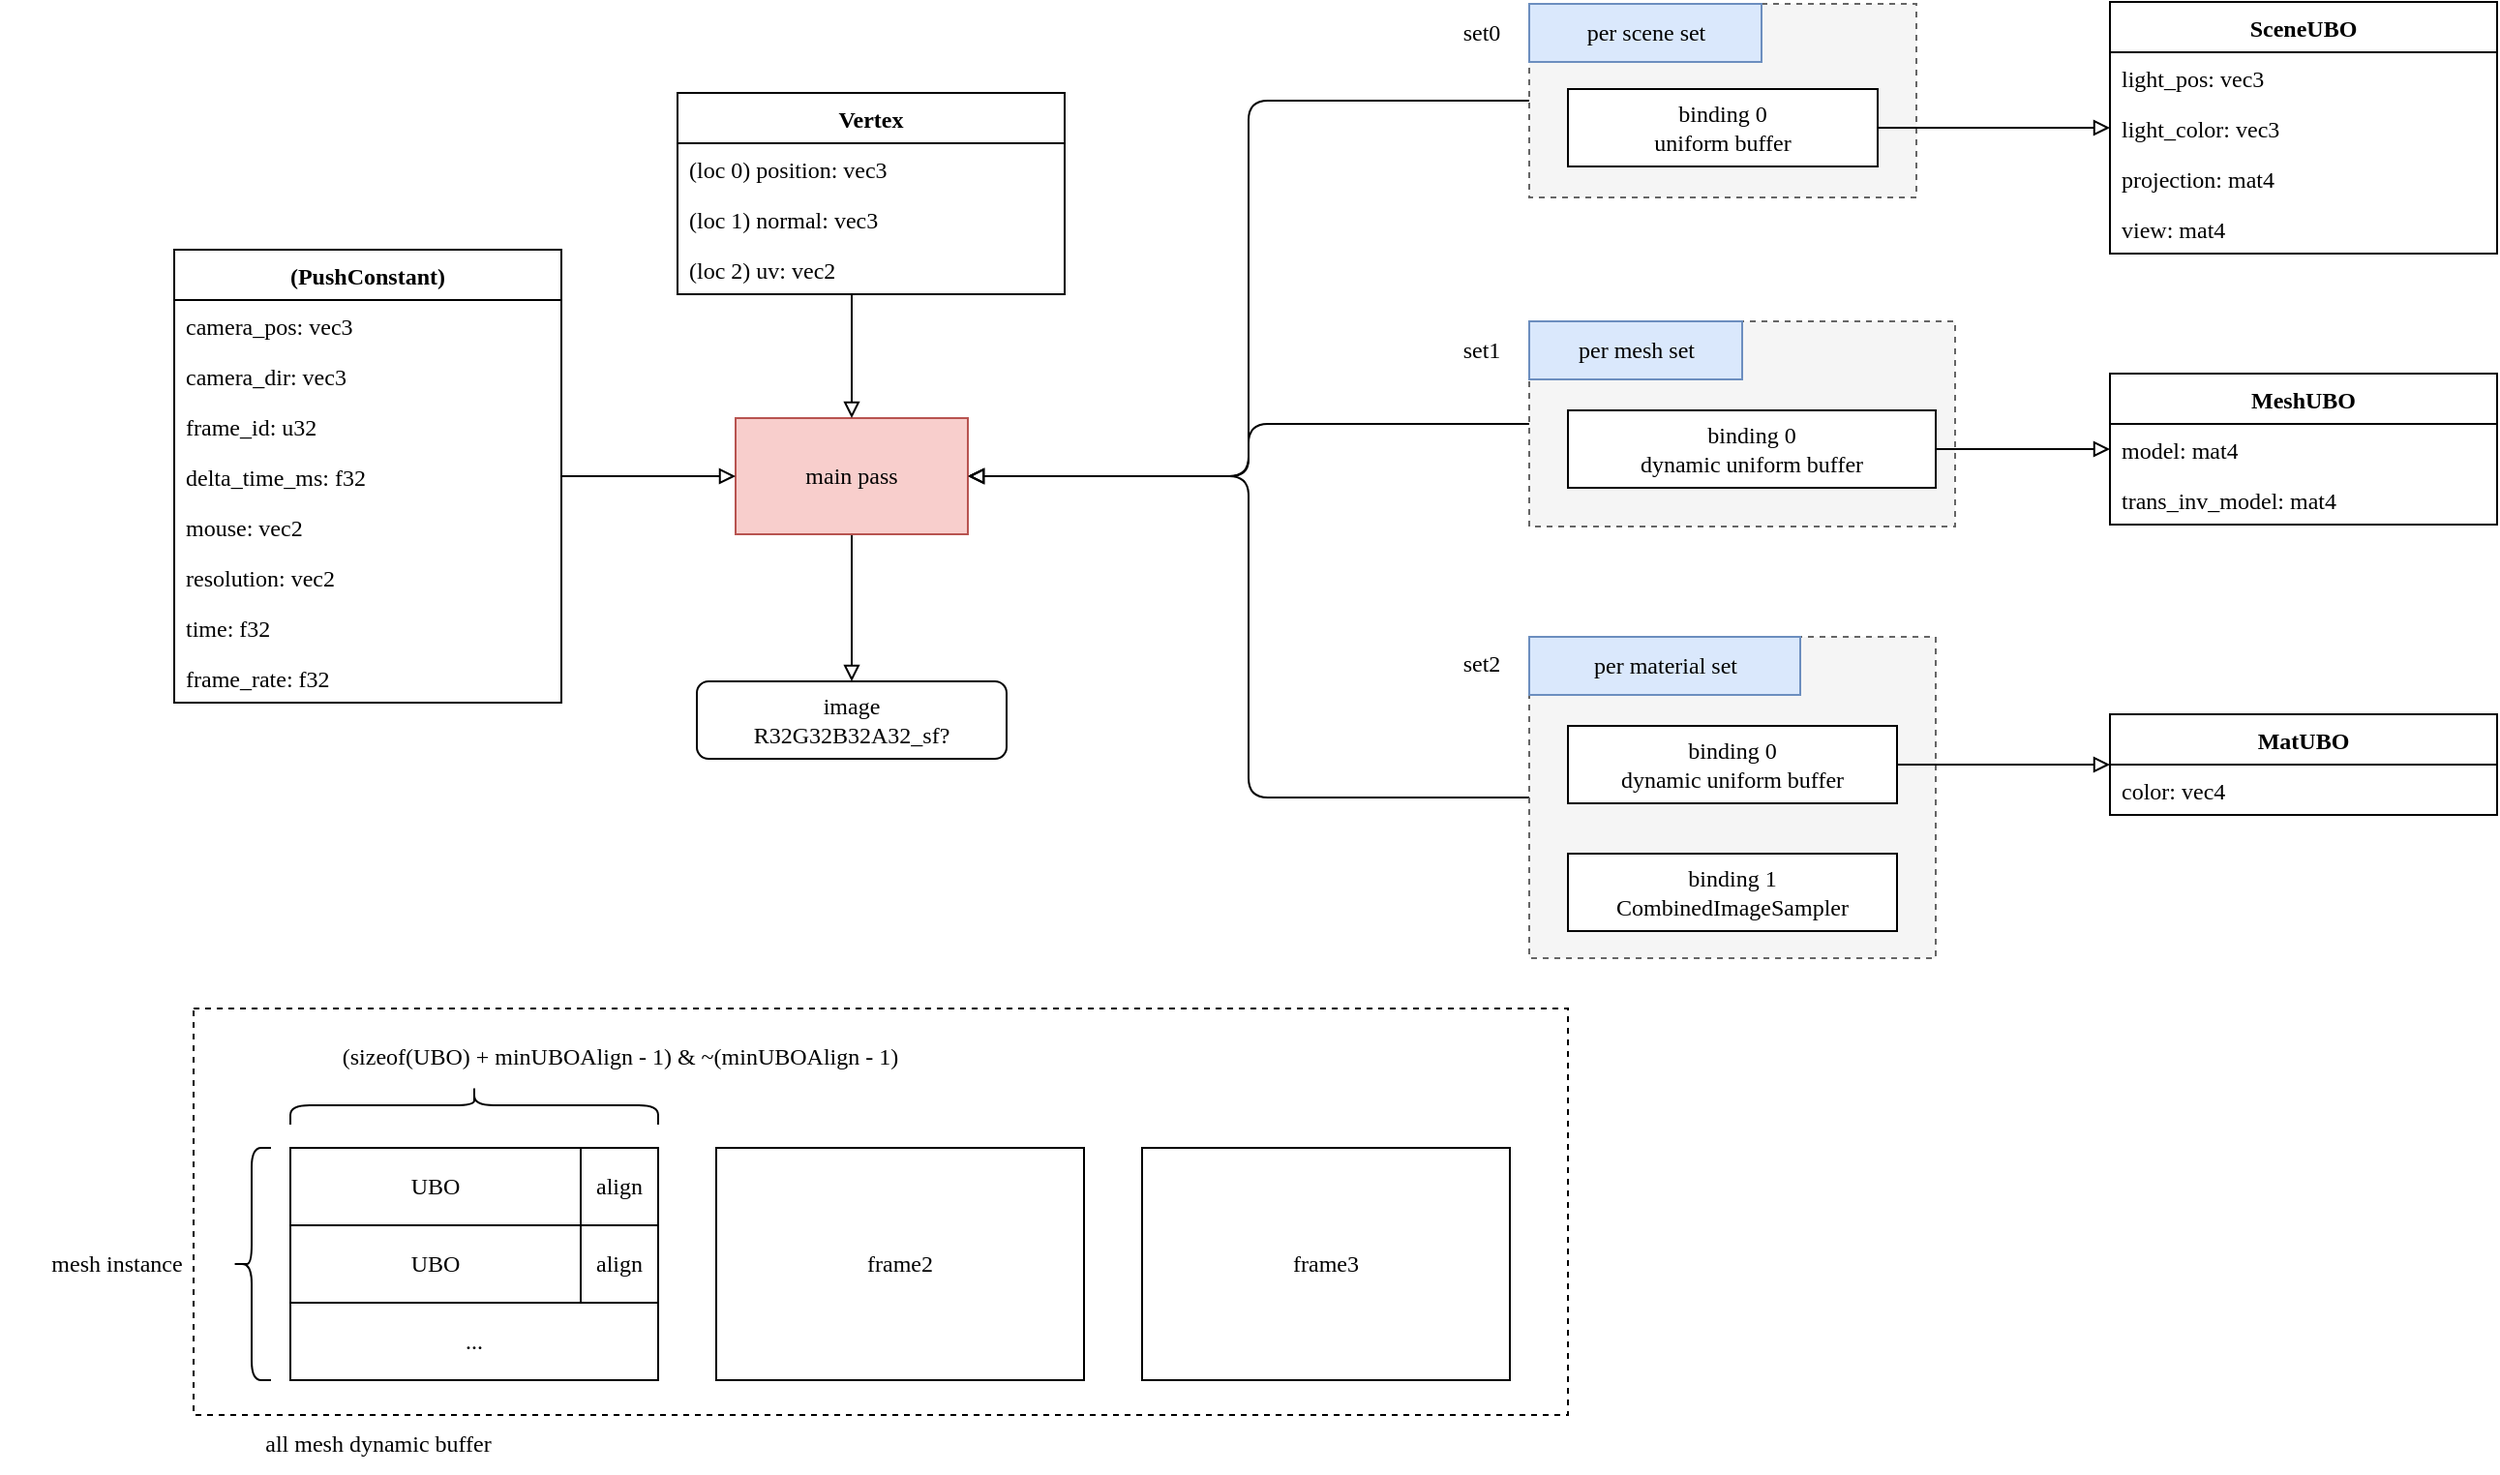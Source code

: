 <mxfile version="22.1.22" type="embed">
  <diagram id="23iRSUPoRavnBvh4doch" name="Page-1">
    <mxGraphModel dx="1162" dy="748" grid="1" gridSize="10" guides="1" tooltips="1" connect="1" arrows="1" fold="1" page="1" pageScale="1" pageWidth="1169" pageHeight="827" math="0" shadow="0">
      <root>
        <mxCell id="0" />
        <mxCell id="1" parent="0" />
        <mxCell id="88" value="" style="rounded=0;whiteSpace=wrap;html=1;dashed=1;fontFamily=Lucida Console;" parent="1" vertex="1">
          <mxGeometry x="110" y="560" width="710" height="210" as="geometry" />
        </mxCell>
        <mxCell id="50" style="edgeStyle=elbowEdgeStyle;rounded=1;orthogonalLoop=1;jettySize=auto;html=1;curved=0;endArrow=block;endFill=0;fontFamily=Lucida Console;" parent="1" source="29" target="2" edge="1">
          <mxGeometry relative="1" as="geometry" />
        </mxCell>
        <mxCell id="29" value="" style="rounded=0;whiteSpace=wrap;html=1;dashed=1;fontFamily=Lucida Console;fillColor=#f5f5f5;fontColor=#333333;strokeColor=#666666;" parent="1" vertex="1">
          <mxGeometry x="800" y="205" width="220" height="106" as="geometry" />
        </mxCell>
        <mxCell id="5" value="" style="rounded=0;whiteSpace=wrap;html=1;dashed=1;fontFamily=Lucida Console;fillColor=#f5f5f5;fontColor=#333333;strokeColor=#666666;" parent="1" vertex="1">
          <mxGeometry x="800" y="41" width="200" height="100" as="geometry" />
        </mxCell>
        <mxCell id="21" style="edgeStyle=elbowEdgeStyle;rounded=1;orthogonalLoop=1;jettySize=auto;html=1;fontFamily=Lucida Console;endArrow=block;endFill=0;" parent="1" source="5" target="2" edge="1">
          <mxGeometry relative="1" as="geometry">
            <mxPoint x="300" y="371" as="targetPoint" />
          </mxGeometry>
        </mxCell>
        <mxCell id="23" style="edgeStyle=elbowEdgeStyle;rounded=1;orthogonalLoop=1;jettySize=auto;html=1;fontFamily=Lucida Console;endArrow=block;endFill=0;exitX=0.5;exitY=1;exitDx=0;exitDy=0;curved=0;" parent="1" source="2" target="24" edge="1">
          <mxGeometry relative="1" as="geometry">
            <mxPoint x="510" y="435" as="targetPoint" />
          </mxGeometry>
        </mxCell>
        <mxCell id="2" value="main pass" style="rounded=0;whiteSpace=wrap;html=1;fontFamily=Lucida Console;fillColor=#f8cecc;strokeColor=#b85450;" parent="1" vertex="1">
          <mxGeometry x="390" y="255" width="120" height="60" as="geometry" />
        </mxCell>
        <mxCell id="30" style="edgeStyle=elbowEdgeStyle;rounded=1;orthogonalLoop=1;jettySize=auto;html=1;endArrow=block;endFill=0;curved=0;fontFamily=Lucida Console;" parent="1" source="3" target="25" edge="1">
          <mxGeometry relative="1" as="geometry" />
        </mxCell>
        <mxCell id="3" value="binding 0&lt;br&gt;uniform buffer" style="rounded=0;whiteSpace=wrap;html=1;fontFamily=Lucida Console;" parent="1" vertex="1">
          <mxGeometry x="820" y="85" width="160" height="40" as="geometry" />
        </mxCell>
        <mxCell id="6" value="per scene set" style="text;html=1;align=center;verticalAlign=middle;resizable=0;points=[];autosize=1;strokeColor=#6c8ebf;fillColor=#dae8fc;fontFamily=Lucida Console;" parent="1" vertex="1">
          <mxGeometry x="800" y="41" width="120" height="30" as="geometry" />
        </mxCell>
        <mxCell id="22" style="edgeStyle=elbowEdgeStyle;rounded=1;orthogonalLoop=1;jettySize=auto;html=1;fontFamily=Lucida Console;endArrow=block;endFill=0;entryX=0.5;entryY=0;entryDx=0;entryDy=0;curved=0;" parent="1" source="10" target="2" edge="1">
          <mxGeometry relative="1" as="geometry" />
        </mxCell>
        <mxCell id="10" value="Vertex" style="swimlane;fontStyle=1;align=center;verticalAlign=top;childLayout=stackLayout;horizontal=1;startSize=26;horizontalStack=0;resizeParent=1;resizeParentMax=0;resizeLast=0;collapsible=1;marginBottom=0;whiteSpace=wrap;html=1;fontFamily=Lucida Console;" parent="1" vertex="1">
          <mxGeometry x="360" y="87" width="200" height="104" as="geometry" />
        </mxCell>
        <mxCell id="11" value="(loc 0) position: vec3" style="text;strokeColor=none;fillColor=none;align=left;verticalAlign=top;spacingLeft=4;spacingRight=4;overflow=hidden;rotatable=0;points=[[0,0.5],[1,0.5]];portConstraint=eastwest;whiteSpace=wrap;html=1;fontFamily=Lucida Console;" parent="10" vertex="1">
          <mxGeometry y="26" width="200" height="26" as="geometry" />
        </mxCell>
        <mxCell id="18" value="(loc 1) normal: vec3" style="text;strokeColor=none;fillColor=none;align=left;verticalAlign=top;spacingLeft=4;spacingRight=4;overflow=hidden;rotatable=0;points=[[0,0.5],[1,0.5]];portConstraint=eastwest;whiteSpace=wrap;html=1;fontFamily=Lucida Console;" parent="10" vertex="1">
          <mxGeometry y="52" width="200" height="26" as="geometry" />
        </mxCell>
        <mxCell id="19" value="(loc 2) uv: vec2" style="text;strokeColor=none;fillColor=none;align=left;verticalAlign=top;spacingLeft=4;spacingRight=4;overflow=hidden;rotatable=0;points=[[0,0.5],[1,0.5]];portConstraint=eastwest;whiteSpace=wrap;html=1;fontFamily=Lucida Console;" parent="10" vertex="1">
          <mxGeometry y="78" width="200" height="26" as="geometry" />
        </mxCell>
        <mxCell id="24" value="image&lt;br&gt;R32G32B32A32_sf?" style="rounded=1;whiteSpace=wrap;html=1;fontFamily=Lucida Console;" parent="1" vertex="1">
          <mxGeometry x="370" y="391" width="160" height="40" as="geometry" />
        </mxCell>
        <mxCell id="25" value="SceneUBO" style="swimlane;fontStyle=1;align=center;verticalAlign=top;childLayout=stackLayout;horizontal=1;startSize=26;horizontalStack=0;resizeParent=1;resizeParentMax=0;resizeLast=0;collapsible=1;marginBottom=0;whiteSpace=wrap;html=1;fontFamily=Lucida Console;" parent="1" vertex="1">
          <mxGeometry x="1100" y="40" width="200" height="130" as="geometry" />
        </mxCell>
        <mxCell id="26" value="light_pos: vec3" style="text;strokeColor=none;fillColor=none;align=left;verticalAlign=top;spacingLeft=4;spacingRight=4;overflow=hidden;rotatable=0;points=[[0,0.5],[1,0.5]];portConstraint=eastwest;whiteSpace=wrap;html=1;fontFamily=Lucida Console;" parent="25" vertex="1">
          <mxGeometry y="26" width="200" height="26" as="geometry" />
        </mxCell>
        <mxCell id="27" value="light_color: vec3" style="text;strokeColor=none;fillColor=none;align=left;verticalAlign=top;spacingLeft=4;spacingRight=4;overflow=hidden;rotatable=0;points=[[0,0.5],[1,0.5]];portConstraint=eastwest;whiteSpace=wrap;html=1;fontFamily=Lucida Console;" parent="25" vertex="1">
          <mxGeometry y="52" width="200" height="26" as="geometry" />
        </mxCell>
        <mxCell id="42" value="projection: mat4" style="text;strokeColor=none;fillColor=none;align=left;verticalAlign=top;spacingLeft=4;spacingRight=4;overflow=hidden;rotatable=0;points=[[0,0.5],[1,0.5]];portConstraint=eastwest;whiteSpace=wrap;html=1;fontFamily=Lucida Console;" parent="25" vertex="1">
          <mxGeometry y="78" width="200" height="26" as="geometry" />
        </mxCell>
        <mxCell id="41" value="view: mat4" style="text;strokeColor=none;fillColor=none;align=left;verticalAlign=top;spacingLeft=4;spacingRight=4;overflow=hidden;rotatable=0;points=[[0,0.5],[1,0.5]];portConstraint=eastwest;whiteSpace=wrap;html=1;fontFamily=Lucida Console;" parent="25" vertex="1">
          <mxGeometry y="104" width="200" height="26" as="geometry" />
        </mxCell>
        <mxCell id="54" style="edgeStyle=elbowEdgeStyle;rounded=1;orthogonalLoop=1;jettySize=auto;html=1;curved=0;endArrow=block;endFill=0;fontFamily=Lucida Console;" parent="1" source="32" target="2" edge="1">
          <mxGeometry relative="1" as="geometry" />
        </mxCell>
        <mxCell id="32" value="" style="rounded=0;whiteSpace=wrap;html=1;dashed=1;fontFamily=Lucida Console;fillColor=#f5f5f5;fontColor=#333333;strokeColor=#666666;" parent="1" vertex="1">
          <mxGeometry x="800" y="368" width="210" height="166" as="geometry" />
        </mxCell>
        <mxCell id="35" value="binding 1&lt;br&gt;CombinedImageSampler" style="rounded=0;whiteSpace=wrap;html=1;fontFamily=Lucida Console;" parent="1" vertex="1">
          <mxGeometry x="820" y="480" width="170" height="40" as="geometry" />
        </mxCell>
        <mxCell id="39" value="MeshUBO" style="swimlane;fontStyle=1;align=center;verticalAlign=top;childLayout=stackLayout;horizontal=1;startSize=26;horizontalStack=0;resizeParent=1;resizeParentMax=0;resizeLast=0;collapsible=1;marginBottom=0;whiteSpace=wrap;html=1;fontFamily=Lucida Console;" parent="1" vertex="1">
          <mxGeometry x="1100" y="232" width="200" height="78" as="geometry" />
        </mxCell>
        <mxCell id="40" value="model: mat4" style="text;strokeColor=none;fillColor=none;align=left;verticalAlign=top;spacingLeft=4;spacingRight=4;overflow=hidden;rotatable=0;points=[[0,0.5],[1,0.5]];portConstraint=eastwest;whiteSpace=wrap;html=1;fontFamily=Lucida Console;" parent="39" vertex="1">
          <mxGeometry y="26" width="200" height="26" as="geometry" />
        </mxCell>
        <mxCell id="43" value="trans_inv_model: mat4" style="text;strokeColor=none;fillColor=none;align=left;verticalAlign=top;spacingLeft=4;spacingRight=4;overflow=hidden;rotatable=0;points=[[0,0.5],[1,0.5]];portConstraint=eastwest;whiteSpace=wrap;html=1;fontFamily=Lucida Console;" parent="39" vertex="1">
          <mxGeometry y="52" width="200" height="26" as="geometry" />
        </mxCell>
        <mxCell id="45" style="edgeStyle=elbowEdgeStyle;rounded=1;orthogonalLoop=1;jettySize=auto;html=1;endArrow=block;endFill=0;curved=0;fontFamily=Lucida Console;" parent="1" source="44" target="39" edge="1">
          <mxGeometry relative="1" as="geometry" />
        </mxCell>
        <mxCell id="44" value="binding 0&lt;br&gt;dynamic uniform buffer" style="rounded=0;whiteSpace=wrap;html=1;fontFamily=Lucida Console;" parent="1" vertex="1">
          <mxGeometry x="820" y="251" width="190" height="40" as="geometry" />
        </mxCell>
        <mxCell id="47" value="per mesh set" style="text;html=1;align=center;verticalAlign=middle;resizable=0;points=[];autosize=1;strokeColor=#6c8ebf;fillColor=#dae8fc;fontFamily=Lucida Console;" parent="1" vertex="1">
          <mxGeometry x="800" y="205" width="110" height="30" as="geometry" />
        </mxCell>
        <mxCell id="48" value="per material set&lt;br&gt;" style="text;html=1;align=center;verticalAlign=middle;resizable=0;points=[];autosize=1;strokeColor=#6c8ebf;fillColor=#dae8fc;fontFamily=Lucida Console;" parent="1" vertex="1">
          <mxGeometry x="800" y="368" width="140" height="30" as="geometry" />
        </mxCell>
        <mxCell id="51" value="set0" style="text;html=1;align=center;verticalAlign=middle;resizable=0;points=[];autosize=1;strokeColor=none;fillColor=none;fontFamily=Lucida Console;" parent="1" vertex="1">
          <mxGeometry x="750" y="41" width="50" height="30" as="geometry" />
        </mxCell>
        <mxCell id="52" value="set1" style="text;html=1;align=center;verticalAlign=middle;resizable=0;points=[];autosize=1;strokeColor=none;fillColor=none;fontFamily=Lucida Console;" parent="1" vertex="1">
          <mxGeometry x="750" y="205" width="50" height="30" as="geometry" />
        </mxCell>
        <mxCell id="53" value="set2" style="text;html=1;align=center;verticalAlign=middle;resizable=0;points=[];autosize=1;strokeColor=none;fillColor=none;fontFamily=Lucida Console;" parent="1" vertex="1">
          <mxGeometry x="750" y="367" width="50" height="30" as="geometry" />
        </mxCell>
        <mxCell id="59" style="edgeStyle=elbowEdgeStyle;rounded=1;orthogonalLoop=1;jettySize=auto;html=1;endArrow=block;endFill=0;curved=0;fontFamily=Lucida Console;" parent="1" source="55" target="2" edge="1">
          <mxGeometry relative="1" as="geometry" />
        </mxCell>
        <mxCell id="55" value="(PushConstant)" style="swimlane;fontStyle=1;align=center;verticalAlign=top;childLayout=stackLayout;horizontal=1;startSize=26;horizontalStack=0;resizeParent=1;resizeParentMax=0;resizeLast=0;collapsible=1;marginBottom=0;whiteSpace=wrap;html=1;fontFamily=Lucida Console;" parent="1" vertex="1">
          <mxGeometry x="100" y="168" width="200" height="234" as="geometry" />
        </mxCell>
        <mxCell id="28" value="camera_pos: vec3" style="text;strokeColor=none;fillColor=none;align=left;verticalAlign=top;spacingLeft=4;spacingRight=4;overflow=hidden;rotatable=0;points=[[0,0.5],[1,0.5]];portConstraint=eastwest;whiteSpace=wrap;html=1;fontFamily=Lucida Console;" parent="55" vertex="1">
          <mxGeometry y="26" width="200" height="26" as="geometry" />
        </mxCell>
        <mxCell id="63" value="camera_dir: vec3" style="text;strokeColor=none;fillColor=none;align=left;verticalAlign=top;spacingLeft=4;spacingRight=4;overflow=hidden;rotatable=0;points=[[0,0.5],[1,0.5]];portConstraint=eastwest;whiteSpace=wrap;html=1;fontFamily=Lucida Console;" parent="55" vertex="1">
          <mxGeometry y="52" width="200" height="26" as="geometry" />
        </mxCell>
        <mxCell id="79" value="frame_id: u32" style="text;strokeColor=none;fillColor=none;align=left;verticalAlign=top;spacingLeft=4;spacingRight=4;overflow=hidden;rotatable=0;points=[[0,0.5],[1,0.5]];portConstraint=eastwest;whiteSpace=wrap;html=1;fontFamily=Lucida Console;" parent="55" vertex="1">
          <mxGeometry y="78" width="200" height="26" as="geometry" />
        </mxCell>
        <mxCell id="80" value="delta_time_ms: f32" style="text;strokeColor=none;fillColor=none;align=left;verticalAlign=top;spacingLeft=4;spacingRight=4;overflow=hidden;rotatable=0;points=[[0,0.5],[1,0.5]];portConstraint=eastwest;whiteSpace=wrap;html=1;fontFamily=Lucida Console;" parent="55" vertex="1">
          <mxGeometry y="104" width="200" height="26" as="geometry" />
        </mxCell>
        <mxCell id="81" value="mouse: vec2" style="text;strokeColor=none;fillColor=none;align=left;verticalAlign=top;spacingLeft=4;spacingRight=4;overflow=hidden;rotatable=0;points=[[0,0.5],[1,0.5]];portConstraint=eastwest;whiteSpace=wrap;html=1;fontFamily=Lucida Console;" parent="55" vertex="1">
          <mxGeometry y="130" width="200" height="26" as="geometry" />
        </mxCell>
        <mxCell id="82" value="resolution: vec2" style="text;strokeColor=none;fillColor=none;align=left;verticalAlign=top;spacingLeft=4;spacingRight=4;overflow=hidden;rotatable=0;points=[[0,0.5],[1,0.5]];portConstraint=eastwest;whiteSpace=wrap;html=1;fontFamily=Lucida Console;" parent="55" vertex="1">
          <mxGeometry y="156" width="200" height="26" as="geometry" />
        </mxCell>
        <mxCell id="83" value="time: f32" style="text;strokeColor=none;fillColor=none;align=left;verticalAlign=top;spacingLeft=4;spacingRight=4;overflow=hidden;rotatable=0;points=[[0,0.5],[1,0.5]];portConstraint=eastwest;whiteSpace=wrap;html=1;fontFamily=Lucida Console;" parent="55" vertex="1">
          <mxGeometry y="182" width="200" height="26" as="geometry" />
        </mxCell>
        <mxCell id="84" value="frame_rate: f32" style="text;strokeColor=none;fillColor=none;align=left;verticalAlign=top;spacingLeft=4;spacingRight=4;overflow=hidden;rotatable=0;points=[[0,0.5],[1,0.5]];portConstraint=eastwest;whiteSpace=wrap;html=1;fontFamily=Lucida Console;" parent="55" vertex="1">
          <mxGeometry y="208" width="200" height="26" as="geometry" />
        </mxCell>
        <mxCell id="68" style="edgeStyle=elbowEdgeStyle;rounded=1;orthogonalLoop=1;jettySize=auto;html=1;curved=0;endArrow=block;endFill=0;fontFamily=Lucida Console;" parent="1" source="64" target="65" edge="1">
          <mxGeometry relative="1" as="geometry" />
        </mxCell>
        <mxCell id="64" value="binding 0&lt;br&gt;dynamic uniform buffer" style="rounded=0;whiteSpace=wrap;html=1;fontFamily=Lucida Console;" parent="1" vertex="1">
          <mxGeometry x="820" y="414" width="170" height="40" as="geometry" />
        </mxCell>
        <mxCell id="65" value="MatUBO" style="swimlane;fontStyle=1;align=center;verticalAlign=top;childLayout=stackLayout;horizontal=1;startSize=26;horizontalStack=0;resizeParent=1;resizeParentMax=0;resizeLast=0;collapsible=1;marginBottom=0;whiteSpace=wrap;html=1;fontFamily=Lucida Console;" parent="1" vertex="1">
          <mxGeometry x="1100" y="408" width="200" height="52" as="geometry" />
        </mxCell>
        <mxCell id="66" value="color: vec4" style="text;strokeColor=none;fillColor=none;align=left;verticalAlign=top;spacingLeft=4;spacingRight=4;overflow=hidden;rotatable=0;points=[[0,0.5],[1,0.5]];portConstraint=eastwest;whiteSpace=wrap;html=1;fontFamily=Lucida Console;" parent="65" vertex="1">
          <mxGeometry y="26" width="200" height="26" as="geometry" />
        </mxCell>
        <mxCell id="69" value="UBO" style="rounded=0;whiteSpace=wrap;html=1;fontFamily=Lucida Console;" parent="1" vertex="1">
          <mxGeometry x="160" y="632" width="150" height="40" as="geometry" />
        </mxCell>
        <mxCell id="70" value="UBO" style="rounded=0;whiteSpace=wrap;html=1;fontFamily=Lucida Console;" parent="1" vertex="1">
          <mxGeometry x="160" y="672" width="150" height="40" as="geometry" />
        </mxCell>
        <mxCell id="71" value="..." style="rounded=0;whiteSpace=wrap;html=1;fontFamily=Lucida Console;" parent="1" vertex="1">
          <mxGeometry x="160" y="712" width="190" height="40" as="geometry" />
        </mxCell>
        <mxCell id="74" value="(sizeof(UBO) + minUBOAlign - 1) &amp;amp; ~(minUBOAlign - 1)" style="text;html=1;align=center;verticalAlign=middle;resizable=0;points=[];autosize=1;strokeColor=none;fillColor=none;fontFamily=Lucida Console;" parent="1" vertex="1">
          <mxGeometry x="130" y="570" width="400" height="30" as="geometry" />
        </mxCell>
        <mxCell id="75" value="align" style="rounded=0;whiteSpace=wrap;html=1;fontFamily=Lucida Console;" parent="1" vertex="1">
          <mxGeometry x="310" y="632" width="40" height="40" as="geometry" />
        </mxCell>
        <mxCell id="76" value="align" style="rounded=0;whiteSpace=wrap;html=1;fontFamily=Lucida Console;" parent="1" vertex="1">
          <mxGeometry x="310" y="672" width="40" height="40" as="geometry" />
        </mxCell>
        <mxCell id="78" value="all mesh dynamic buffer" style="text;html=1;align=center;verticalAlign=middle;resizable=0;points=[];autosize=1;strokeColor=none;fillColor=none;fontFamily=Lucida Console;" parent="1" vertex="1">
          <mxGeometry x="110" y="770" width="190" height="30" as="geometry" />
        </mxCell>
        <mxCell id="85" value="" style="shape=curlyBracket;whiteSpace=wrap;html=1;rounded=1;labelPosition=left;verticalLabelPosition=middle;align=right;verticalAlign=middle;direction=south;fontFamily=Lucida Console;" parent="1" vertex="1">
          <mxGeometry x="160" y="600" width="190" height="20" as="geometry" />
        </mxCell>
        <mxCell id="86" value="" style="shape=curlyBracket;whiteSpace=wrap;html=1;rounded=1;flipH=1;labelPosition=right;verticalLabelPosition=middle;align=left;verticalAlign=middle;direction=west;fontFamily=Lucida Console;" parent="1" vertex="1">
          <mxGeometry x="130" y="632" width="20" height="120" as="geometry" />
        </mxCell>
        <mxCell id="87" value="mesh instance" style="text;html=1;align=center;verticalAlign=middle;resizable=0;points=[];autosize=1;strokeColor=none;fillColor=none;fontFamily=Lucida Console;" parent="1" vertex="1">
          <mxGeometry x="10" y="677" width="120" height="30" as="geometry" />
        </mxCell>
        <mxCell id="89" value="frame2" style="rounded=0;whiteSpace=wrap;html=1;fontFamily=Lucida Console;" parent="1" vertex="1">
          <mxGeometry x="380" y="632" width="190" height="120" as="geometry" />
        </mxCell>
        <mxCell id="90" value="frame3" style="rounded=0;whiteSpace=wrap;html=1;fontFamily=Lucida Console;" parent="1" vertex="1">
          <mxGeometry x="600" y="632" width="190" height="120" as="geometry" />
        </mxCell>
      </root>
    </mxGraphModel>
  </diagram>
</mxfile>
